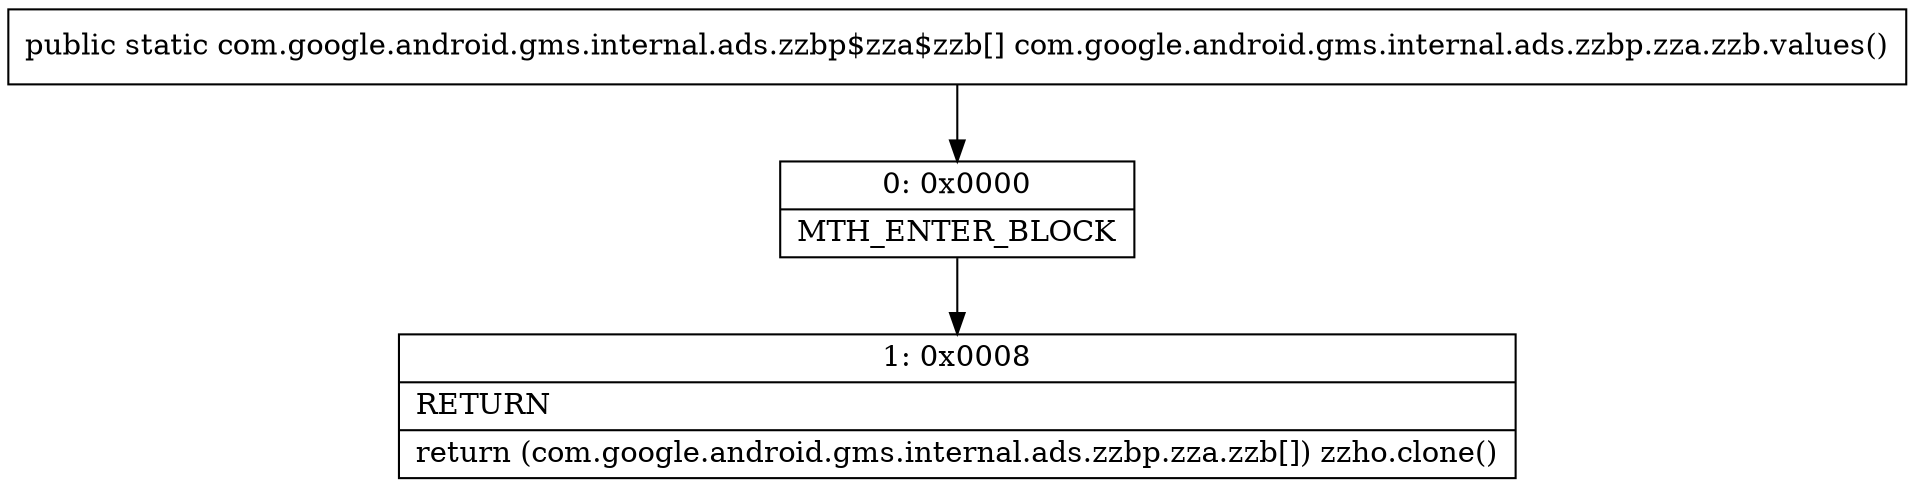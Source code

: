 digraph "CFG forcom.google.android.gms.internal.ads.zzbp.zza.zzb.values()[Lcom\/google\/android\/gms\/internal\/ads\/zzbp$zza$zzb;" {
Node_0 [shape=record,label="{0\:\ 0x0000|MTH_ENTER_BLOCK\l}"];
Node_1 [shape=record,label="{1\:\ 0x0008|RETURN\l|return (com.google.android.gms.internal.ads.zzbp.zza.zzb[]) zzho.clone()\l}"];
MethodNode[shape=record,label="{public static com.google.android.gms.internal.ads.zzbp$zza$zzb[] com.google.android.gms.internal.ads.zzbp.zza.zzb.values() }"];
MethodNode -> Node_0;
Node_0 -> Node_1;
}

